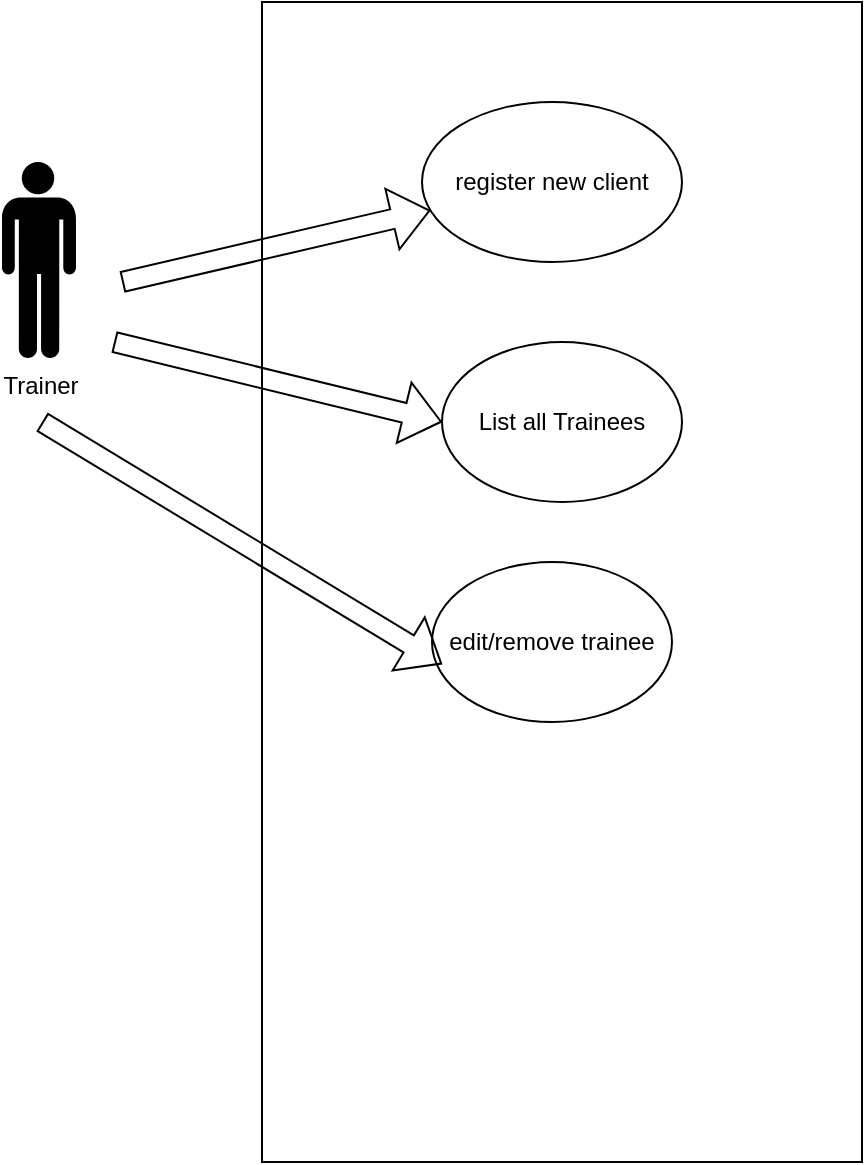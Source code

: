 <mxfile version="24.0.2" type="device">
  <diagram name="‫עמוד-1‬" id="4K45nU1XahMlL3S0-Og-">
    <mxGraphModel dx="1432" dy="760" grid="1" gridSize="10" guides="1" tooltips="1" connect="1" arrows="1" fold="1" page="1" pageScale="1" pageWidth="827" pageHeight="1169" math="0" shadow="0">
      <root>
        <mxCell id="0" />
        <mxCell id="1" parent="0" />
        <mxCell id="SridBqpOXXHWM5fuZ4S5-1" value="Trainer" style="shape=mxgraph.signs.people.man_1;html=1;pointerEvents=1;fillColor=#000000;strokeColor=none;verticalLabelPosition=bottom;verticalAlign=top;align=center;" vertex="1" parent="1">
          <mxGeometry x="170" y="180" width="37" height="98" as="geometry" />
        </mxCell>
        <mxCell id="SridBqpOXXHWM5fuZ4S5-2" value="" style="rounded=0;whiteSpace=wrap;html=1;" vertex="1" parent="1">
          <mxGeometry x="300" y="100" width="300" height="580" as="geometry" />
        </mxCell>
        <mxCell id="SridBqpOXXHWM5fuZ4S5-3" value="register new client" style="ellipse;whiteSpace=wrap;html=1;" vertex="1" parent="1">
          <mxGeometry x="380" y="150" width="130" height="80" as="geometry" />
        </mxCell>
        <mxCell id="SridBqpOXXHWM5fuZ4S5-4" value="List all Trainees" style="ellipse;whiteSpace=wrap;html=1;" vertex="1" parent="1">
          <mxGeometry x="390" y="270" width="120" height="80" as="geometry" />
        </mxCell>
        <mxCell id="SridBqpOXXHWM5fuZ4S5-5" value="edit/remove trainee" style="ellipse;whiteSpace=wrap;html=1;" vertex="1" parent="1">
          <mxGeometry x="385" y="380" width="120" height="80" as="geometry" />
        </mxCell>
        <mxCell id="SridBqpOXXHWM5fuZ4S5-9" value="" style="shape=flexArrow;endArrow=classic;html=1;rounded=0;" edge="1" parent="1" target="SridBqpOXXHWM5fuZ4S5-3">
          <mxGeometry width="50" height="50" relative="1" as="geometry">
            <mxPoint x="230" y="240" as="sourcePoint" />
            <mxPoint x="280" y="190" as="targetPoint" />
          </mxGeometry>
        </mxCell>
        <mxCell id="SridBqpOXXHWM5fuZ4S5-10" value="" style="shape=flexArrow;endArrow=classic;html=1;rounded=0;entryX=0;entryY=0.5;entryDx=0;entryDy=0;" edge="1" parent="1" target="SridBqpOXXHWM5fuZ4S5-4">
          <mxGeometry width="50" height="50" relative="1" as="geometry">
            <mxPoint x="226" y="270" as="sourcePoint" />
            <mxPoint x="380" y="234" as="targetPoint" />
          </mxGeometry>
        </mxCell>
        <mxCell id="SridBqpOXXHWM5fuZ4S5-11" value="" style="shape=flexArrow;endArrow=classic;html=1;rounded=0;entryX=0.042;entryY=0.638;entryDx=0;entryDy=0;entryPerimeter=0;" edge="1" parent="1" target="SridBqpOXXHWM5fuZ4S5-5">
          <mxGeometry width="50" height="50" relative="1" as="geometry">
            <mxPoint x="190" y="310" as="sourcePoint" />
            <mxPoint x="324" y="280" as="targetPoint" />
          </mxGeometry>
        </mxCell>
      </root>
    </mxGraphModel>
  </diagram>
</mxfile>
